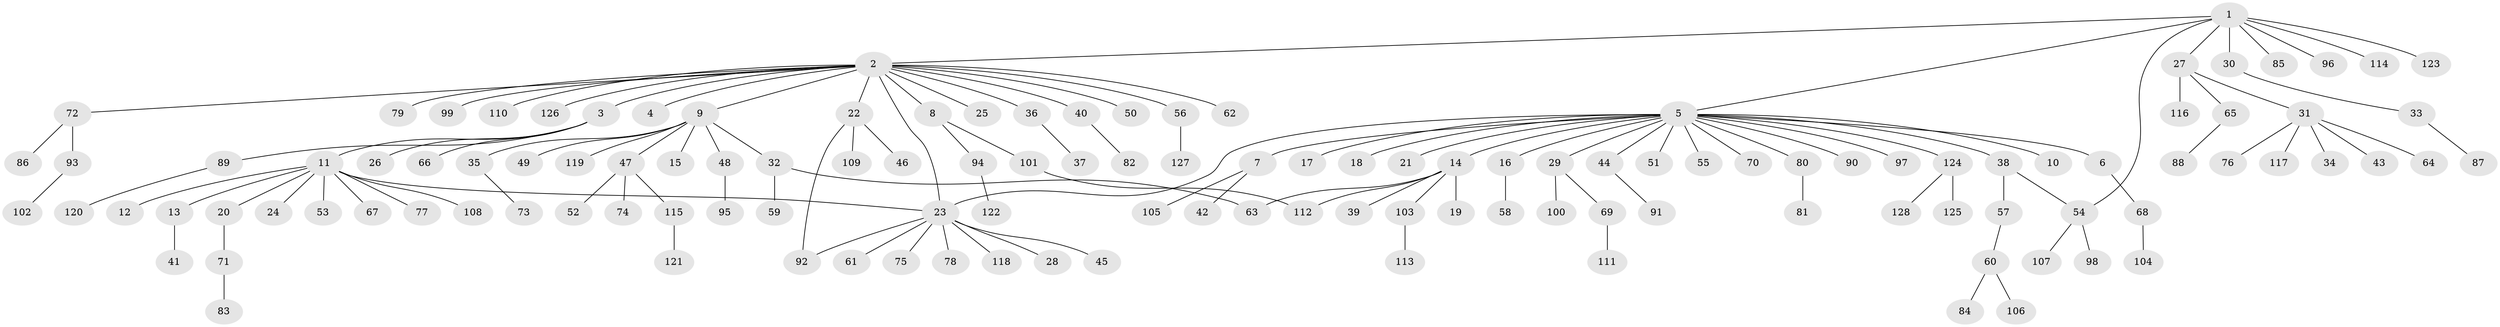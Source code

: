 // Generated by graph-tools (version 1.1) at 2025/35/03/09/25 02:35:46]
// undirected, 128 vertices, 133 edges
graph export_dot {
graph [start="1"]
  node [color=gray90,style=filled];
  1;
  2;
  3;
  4;
  5;
  6;
  7;
  8;
  9;
  10;
  11;
  12;
  13;
  14;
  15;
  16;
  17;
  18;
  19;
  20;
  21;
  22;
  23;
  24;
  25;
  26;
  27;
  28;
  29;
  30;
  31;
  32;
  33;
  34;
  35;
  36;
  37;
  38;
  39;
  40;
  41;
  42;
  43;
  44;
  45;
  46;
  47;
  48;
  49;
  50;
  51;
  52;
  53;
  54;
  55;
  56;
  57;
  58;
  59;
  60;
  61;
  62;
  63;
  64;
  65;
  66;
  67;
  68;
  69;
  70;
  71;
  72;
  73;
  74;
  75;
  76;
  77;
  78;
  79;
  80;
  81;
  82;
  83;
  84;
  85;
  86;
  87;
  88;
  89;
  90;
  91;
  92;
  93;
  94;
  95;
  96;
  97;
  98;
  99;
  100;
  101;
  102;
  103;
  104;
  105;
  106;
  107;
  108;
  109;
  110;
  111;
  112;
  113;
  114;
  115;
  116;
  117;
  118;
  119;
  120;
  121;
  122;
  123;
  124;
  125;
  126;
  127;
  128;
  1 -- 2;
  1 -- 5;
  1 -- 27;
  1 -- 30;
  1 -- 54;
  1 -- 85;
  1 -- 96;
  1 -- 114;
  1 -- 123;
  2 -- 3;
  2 -- 4;
  2 -- 8;
  2 -- 9;
  2 -- 22;
  2 -- 23;
  2 -- 25;
  2 -- 36;
  2 -- 40;
  2 -- 50;
  2 -- 56;
  2 -- 62;
  2 -- 72;
  2 -- 79;
  2 -- 99;
  2 -- 110;
  2 -- 126;
  3 -- 11;
  3 -- 26;
  3 -- 66;
  3 -- 89;
  5 -- 6;
  5 -- 7;
  5 -- 10;
  5 -- 14;
  5 -- 16;
  5 -- 17;
  5 -- 18;
  5 -- 21;
  5 -- 23;
  5 -- 29;
  5 -- 38;
  5 -- 44;
  5 -- 51;
  5 -- 55;
  5 -- 70;
  5 -- 80;
  5 -- 90;
  5 -- 97;
  5 -- 124;
  6 -- 68;
  7 -- 42;
  7 -- 105;
  8 -- 94;
  8 -- 101;
  9 -- 15;
  9 -- 32;
  9 -- 35;
  9 -- 47;
  9 -- 48;
  9 -- 49;
  9 -- 119;
  11 -- 12;
  11 -- 13;
  11 -- 20;
  11 -- 23;
  11 -- 24;
  11 -- 53;
  11 -- 67;
  11 -- 77;
  11 -- 108;
  13 -- 41;
  14 -- 19;
  14 -- 39;
  14 -- 63;
  14 -- 103;
  14 -- 112;
  16 -- 58;
  20 -- 71;
  22 -- 46;
  22 -- 92;
  22 -- 109;
  23 -- 28;
  23 -- 45;
  23 -- 61;
  23 -- 75;
  23 -- 78;
  23 -- 92;
  23 -- 118;
  27 -- 31;
  27 -- 65;
  27 -- 116;
  29 -- 69;
  29 -- 100;
  30 -- 33;
  31 -- 34;
  31 -- 43;
  31 -- 64;
  31 -- 76;
  31 -- 117;
  32 -- 59;
  32 -- 63;
  33 -- 87;
  35 -- 73;
  36 -- 37;
  38 -- 54;
  38 -- 57;
  40 -- 82;
  44 -- 91;
  47 -- 52;
  47 -- 74;
  47 -- 115;
  48 -- 95;
  54 -- 98;
  54 -- 107;
  56 -- 127;
  57 -- 60;
  60 -- 84;
  60 -- 106;
  65 -- 88;
  68 -- 104;
  69 -- 111;
  71 -- 83;
  72 -- 86;
  72 -- 93;
  80 -- 81;
  89 -- 120;
  93 -- 102;
  94 -- 122;
  101 -- 112;
  103 -- 113;
  115 -- 121;
  124 -- 125;
  124 -- 128;
}
